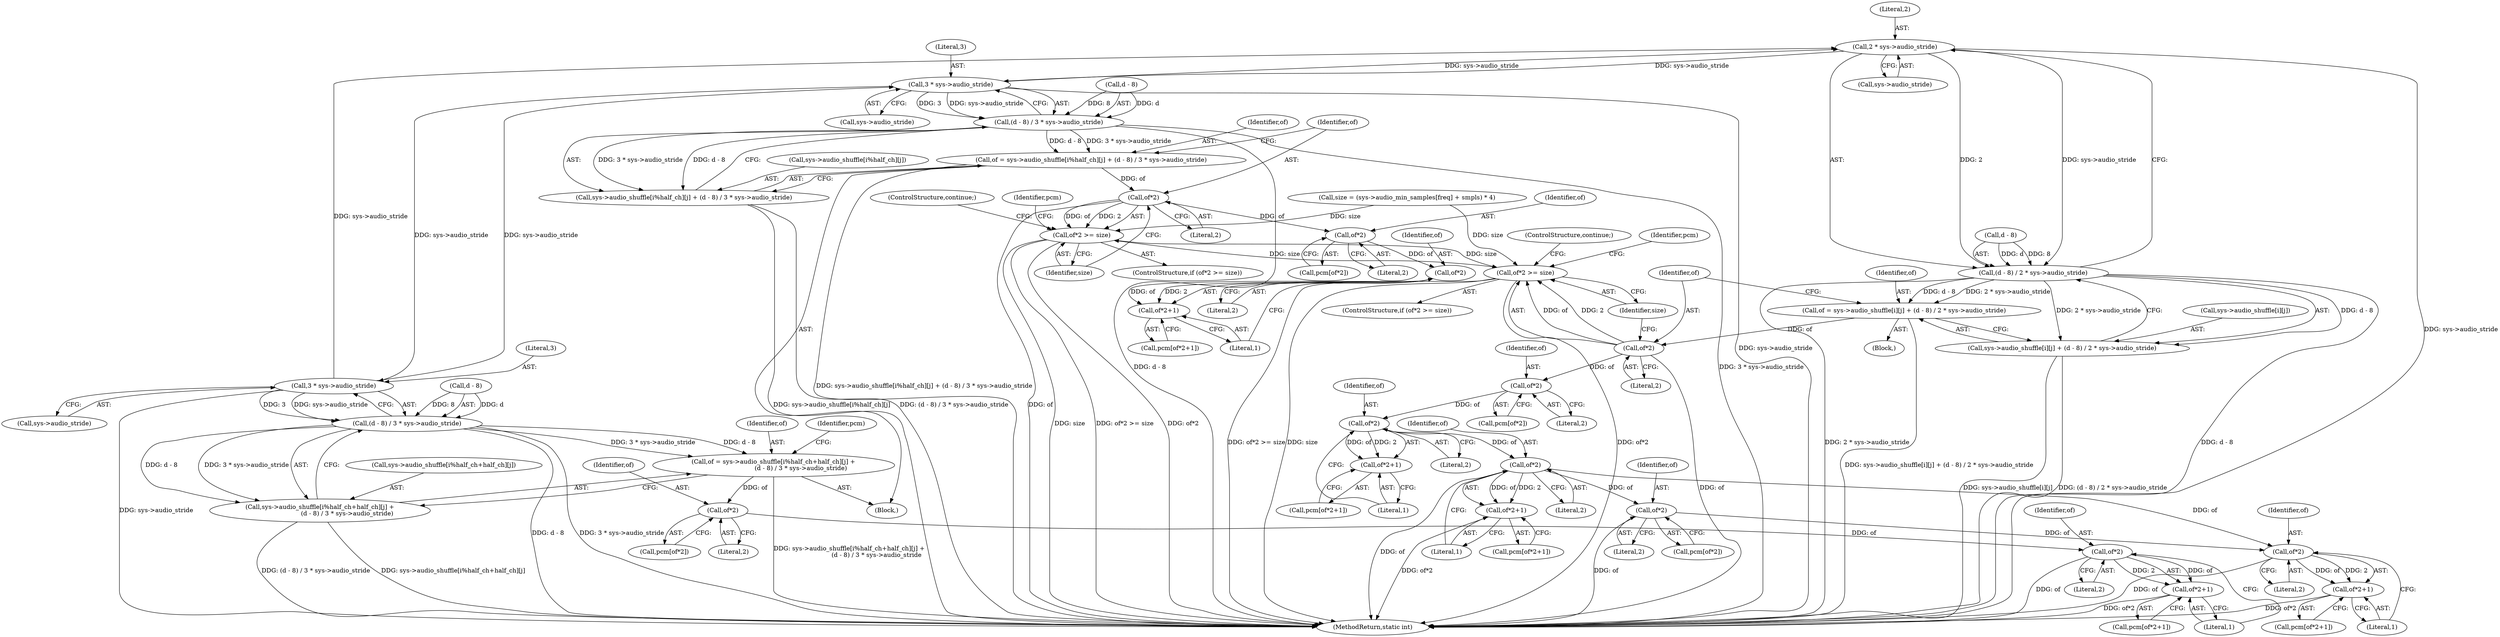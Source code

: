digraph "0_libav_2d1c0dea5f6b91bec7f5fa53ec050913d851e366@pointer" {
"1000297" [label="(Call,2 * sys->audio_stride)"];
"1000484" [label="(Call,3 * sys->audio_stride)"];
"1000434" [label="(Call,3 * sys->audio_stride)"];
"1000297" [label="(Call,2 * sys->audio_stride)"];
"1000293" [label="(Call,(d - 8) / 2 * sys->audio_stride)"];
"1000283" [label="(Call,of = sys->audio_shuffle[i][j] + (d - 8) / 2 * sys->audio_stride)"];
"1000304" [label="(Call,of*2)"];
"1000303" [label="(Call,of*2 >= size)"];
"1000440" [label="(Call,of*2 >= size)"];
"1000312" [label="(Call,of*2)"];
"1000324" [label="(Call,of*2)"];
"1000323" [label="(Call,of*2+1)"];
"1000337" [label="(Call,of*2)"];
"1000336" [label="(Call,of*2+1)"];
"1000345" [label="(Call,of*2)"];
"1000353" [label="(Call,of*2)"];
"1000352" [label="(Call,of*2+1)"];
"1000285" [label="(Call,sys->audio_shuffle[i][j] + (d - 8) / 2 * sys->audio_stride)"];
"1000430" [label="(Call,(d - 8) / 3 * sys->audio_stride)"];
"1000418" [label="(Call,of = sys->audio_shuffle[i%half_ch][j] + (d - 8) / 3 * sys->audio_stride)"];
"1000441" [label="(Call,of*2)"];
"1000449" [label="(Call,of*2)"];
"1000459" [label="(Call,of*2)"];
"1000458" [label="(Call,of*2+1)"];
"1000420" [label="(Call,sys->audio_shuffle[i%half_ch][j] + (d - 8) / 3 * sys->audio_stride)"];
"1000480" [label="(Call,(d - 8) / 3 * sys->audio_stride)"];
"1000466" [label="(Call,of = sys->audio_shuffle[i%half_ch+half_ch][j] +\n                            (d - 8) / 3 * sys->audio_stride)"];
"1000492" [label="(Call,of*2)"];
"1000502" [label="(Call,of*2)"];
"1000501" [label="(Call,of*2+1)"];
"1000468" [label="(Call,sys->audio_shuffle[i%half_ch+half_ch][j] +\n                            (d - 8) / 3 * sys->audio_stride)"];
"1000182" [label="(Call,size = (sys->audio_min_samples[freq] + smpls) * 4)"];
"1000343" [label="(Call,pcm[of*2])"];
"1000282" [label="(Block,)"];
"1000325" [label="(Identifier,of)"];
"1000347" [label="(Literal,2)"];
"1000294" [label="(Call,d - 8)"];
"1000419" [label="(Identifier,of)"];
"1000303" [label="(Call,of*2 >= size)"];
"1000466" [label="(Call,of = sys->audio_shuffle[i%half_ch+half_ch][j] +\n                            (d - 8) / 3 * sys->audio_stride)"];
"1000458" [label="(Call,of*2+1)"];
"1000338" [label="(Identifier,of)"];
"1000447" [label="(Call,pcm[of*2])"];
"1000345" [label="(Call,of*2)"];
"1000468" [label="(Call,sys->audio_shuffle[i%half_ch+half_ch][j] +\n                            (d - 8) / 3 * sys->audio_stride)"];
"1000308" [label="(ControlStructure,continue;)"];
"1000481" [label="(Call,d - 8)"];
"1000450" [label="(Identifier,of)"];
"1000334" [label="(Call,pcm[of*2+1])"];
"1000491" [label="(Identifier,pcm)"];
"1000421" [label="(Call,sys->audio_shuffle[i%half_ch][j])"];
"1000501" [label="(Call,of*2+1)"];
"1000436" [label="(Call,sys->audio_stride)"];
"1000434" [label="(Call,3 * sys->audio_stride)"];
"1000337" [label="(Call,of*2)"];
"1000285" [label="(Call,sys->audio_shuffle[i][j] + (d - 8) / 2 * sys->audio_stride)"];
"1000462" [label="(Literal,1)"];
"1000311" [label="(Identifier,pcm)"];
"1000480" [label="(Call,(d - 8) / 3 * sys->audio_stride)"];
"1000340" [label="(Literal,1)"];
"1000442" [label="(Identifier,of)"];
"1000451" [label="(Literal,2)"];
"1000460" [label="(Identifier,of)"];
"1000492" [label="(Call,of*2)"];
"1000305" [label="(Identifier,of)"];
"1000521" [label="(MethodReturn,static int)"];
"1000503" [label="(Identifier,of)"];
"1000299" [label="(Call,sys->audio_stride)"];
"1000306" [label="(Literal,2)"];
"1000350" [label="(Call,pcm[of*2+1])"];
"1000467" [label="(Identifier,of)"];
"1000314" [label="(Literal,2)"];
"1000499" [label="(Call,pcm[of*2+1])"];
"1000494" [label="(Literal,2)"];
"1000485" [label="(Literal,3)"];
"1000420" [label="(Call,sys->audio_shuffle[i%half_ch][j] + (d - 8) / 3 * sys->audio_stride)"];
"1000323" [label="(Call,of*2+1)"];
"1000459" [label="(Call,of*2)"];
"1000469" [label="(Call,sys->audio_shuffle[i%half_ch+half_ch][j])"];
"1000310" [label="(Call,pcm[of*2])"];
"1000448" [label="(Identifier,pcm)"];
"1000461" [label="(Literal,2)"];
"1000286" [label="(Call,sys->audio_shuffle[i][j])"];
"1000346" [label="(Identifier,of)"];
"1000449" [label="(Call,of*2)"];
"1000307" [label="(Identifier,size)"];
"1000336" [label="(Call,of*2+1)"];
"1000486" [label="(Call,sys->audio_stride)"];
"1000418" [label="(Call,of = sys->audio_shuffle[i%half_ch][j] + (d - 8) / 3 * sys->audio_stride)"];
"1000352" [label="(Call,of*2+1)"];
"1000484" [label="(Call,3 * sys->audio_stride)"];
"1000356" [label="(Literal,1)"];
"1000293" [label="(Call,(d - 8) / 2 * sys->audio_stride)"];
"1000359" [label="(Block,)"];
"1000504" [label="(Literal,2)"];
"1000502" [label="(Call,of*2)"];
"1000441" [label="(Call,of*2)"];
"1000321" [label="(Call,pcm[of*2+1])"];
"1000505" [label="(Literal,1)"];
"1000444" [label="(Identifier,size)"];
"1000440" [label="(Call,of*2 >= size)"];
"1000312" [label="(Call,of*2)"];
"1000490" [label="(Call,pcm[of*2])"];
"1000445" [label="(ControlStructure,continue;)"];
"1000298" [label="(Literal,2)"];
"1000339" [label="(Literal,2)"];
"1000284" [label="(Identifier,of)"];
"1000304" [label="(Call,of*2)"];
"1000435" [label="(Literal,3)"];
"1000283" [label="(Call,of = sys->audio_shuffle[i][j] + (d - 8) / 2 * sys->audio_stride)"];
"1000327" [label="(Literal,1)"];
"1000324" [label="(Call,of*2)"];
"1000326" [label="(Literal,2)"];
"1000297" [label="(Call,2 * sys->audio_stride)"];
"1000493" [label="(Identifier,of)"];
"1000302" [label="(ControlStructure,if (of*2 >= size))"];
"1000354" [label="(Identifier,of)"];
"1000443" [label="(Literal,2)"];
"1000355" [label="(Literal,2)"];
"1000456" [label="(Call,pcm[of*2+1])"];
"1000431" [label="(Call,d - 8)"];
"1000313" [label="(Identifier,of)"];
"1000353" [label="(Call,of*2)"];
"1000430" [label="(Call,(d - 8) / 3 * sys->audio_stride)"];
"1000439" [label="(ControlStructure,if (of*2 >= size))"];
"1000297" -> "1000293"  [label="AST: "];
"1000297" -> "1000299"  [label="CFG: "];
"1000298" -> "1000297"  [label="AST: "];
"1000299" -> "1000297"  [label="AST: "];
"1000293" -> "1000297"  [label="CFG: "];
"1000297" -> "1000521"  [label="DDG: sys->audio_stride"];
"1000297" -> "1000293"  [label="DDG: 2"];
"1000297" -> "1000293"  [label="DDG: sys->audio_stride"];
"1000484" -> "1000297"  [label="DDG: sys->audio_stride"];
"1000434" -> "1000297"  [label="DDG: sys->audio_stride"];
"1000297" -> "1000434"  [label="DDG: sys->audio_stride"];
"1000484" -> "1000480"  [label="AST: "];
"1000484" -> "1000486"  [label="CFG: "];
"1000485" -> "1000484"  [label="AST: "];
"1000486" -> "1000484"  [label="AST: "];
"1000480" -> "1000484"  [label="CFG: "];
"1000484" -> "1000521"  [label="DDG: sys->audio_stride"];
"1000484" -> "1000434"  [label="DDG: sys->audio_stride"];
"1000484" -> "1000480"  [label="DDG: 3"];
"1000484" -> "1000480"  [label="DDG: sys->audio_stride"];
"1000434" -> "1000484"  [label="DDG: sys->audio_stride"];
"1000434" -> "1000430"  [label="AST: "];
"1000434" -> "1000436"  [label="CFG: "];
"1000435" -> "1000434"  [label="AST: "];
"1000436" -> "1000434"  [label="AST: "];
"1000430" -> "1000434"  [label="CFG: "];
"1000434" -> "1000521"  [label="DDG: sys->audio_stride"];
"1000434" -> "1000430"  [label="DDG: 3"];
"1000434" -> "1000430"  [label="DDG: sys->audio_stride"];
"1000293" -> "1000285"  [label="AST: "];
"1000294" -> "1000293"  [label="AST: "];
"1000285" -> "1000293"  [label="CFG: "];
"1000293" -> "1000521"  [label="DDG: d - 8"];
"1000293" -> "1000521"  [label="DDG: 2 * sys->audio_stride"];
"1000293" -> "1000283"  [label="DDG: d - 8"];
"1000293" -> "1000283"  [label="DDG: 2 * sys->audio_stride"];
"1000293" -> "1000285"  [label="DDG: d - 8"];
"1000293" -> "1000285"  [label="DDG: 2 * sys->audio_stride"];
"1000294" -> "1000293"  [label="DDG: d"];
"1000294" -> "1000293"  [label="DDG: 8"];
"1000283" -> "1000282"  [label="AST: "];
"1000283" -> "1000285"  [label="CFG: "];
"1000284" -> "1000283"  [label="AST: "];
"1000285" -> "1000283"  [label="AST: "];
"1000305" -> "1000283"  [label="CFG: "];
"1000283" -> "1000521"  [label="DDG: sys->audio_shuffle[i][j] + (d - 8) / 2 * sys->audio_stride"];
"1000283" -> "1000304"  [label="DDG: of"];
"1000304" -> "1000303"  [label="AST: "];
"1000304" -> "1000306"  [label="CFG: "];
"1000305" -> "1000304"  [label="AST: "];
"1000306" -> "1000304"  [label="AST: "];
"1000307" -> "1000304"  [label="CFG: "];
"1000304" -> "1000521"  [label="DDG: of"];
"1000304" -> "1000303"  [label="DDG: of"];
"1000304" -> "1000303"  [label="DDG: 2"];
"1000304" -> "1000312"  [label="DDG: of"];
"1000303" -> "1000302"  [label="AST: "];
"1000303" -> "1000307"  [label="CFG: "];
"1000307" -> "1000303"  [label="AST: "];
"1000308" -> "1000303"  [label="CFG: "];
"1000311" -> "1000303"  [label="CFG: "];
"1000303" -> "1000521"  [label="DDG: of*2"];
"1000303" -> "1000521"  [label="DDG: of*2 >= size"];
"1000303" -> "1000521"  [label="DDG: size"];
"1000182" -> "1000303"  [label="DDG: size"];
"1000440" -> "1000303"  [label="DDG: size"];
"1000303" -> "1000440"  [label="DDG: size"];
"1000440" -> "1000439"  [label="AST: "];
"1000440" -> "1000444"  [label="CFG: "];
"1000441" -> "1000440"  [label="AST: "];
"1000444" -> "1000440"  [label="AST: "];
"1000445" -> "1000440"  [label="CFG: "];
"1000448" -> "1000440"  [label="CFG: "];
"1000440" -> "1000521"  [label="DDG: of*2 >= size"];
"1000440" -> "1000521"  [label="DDG: of*2"];
"1000440" -> "1000521"  [label="DDG: size"];
"1000441" -> "1000440"  [label="DDG: of"];
"1000441" -> "1000440"  [label="DDG: 2"];
"1000182" -> "1000440"  [label="DDG: size"];
"1000312" -> "1000310"  [label="AST: "];
"1000312" -> "1000314"  [label="CFG: "];
"1000313" -> "1000312"  [label="AST: "];
"1000314" -> "1000312"  [label="AST: "];
"1000310" -> "1000312"  [label="CFG: "];
"1000312" -> "1000324"  [label="DDG: of"];
"1000324" -> "1000323"  [label="AST: "];
"1000324" -> "1000326"  [label="CFG: "];
"1000325" -> "1000324"  [label="AST: "];
"1000326" -> "1000324"  [label="AST: "];
"1000327" -> "1000324"  [label="CFG: "];
"1000324" -> "1000323"  [label="DDG: of"];
"1000324" -> "1000323"  [label="DDG: 2"];
"1000324" -> "1000337"  [label="DDG: of"];
"1000323" -> "1000321"  [label="AST: "];
"1000323" -> "1000327"  [label="CFG: "];
"1000327" -> "1000323"  [label="AST: "];
"1000321" -> "1000323"  [label="CFG: "];
"1000337" -> "1000336"  [label="AST: "];
"1000337" -> "1000339"  [label="CFG: "];
"1000338" -> "1000337"  [label="AST: "];
"1000339" -> "1000337"  [label="AST: "];
"1000340" -> "1000337"  [label="CFG: "];
"1000337" -> "1000521"  [label="DDG: of"];
"1000337" -> "1000336"  [label="DDG: of"];
"1000337" -> "1000336"  [label="DDG: 2"];
"1000337" -> "1000345"  [label="DDG: of"];
"1000337" -> "1000353"  [label="DDG: of"];
"1000336" -> "1000334"  [label="AST: "];
"1000336" -> "1000340"  [label="CFG: "];
"1000340" -> "1000336"  [label="AST: "];
"1000334" -> "1000336"  [label="CFG: "];
"1000336" -> "1000521"  [label="DDG: of*2"];
"1000345" -> "1000343"  [label="AST: "];
"1000345" -> "1000347"  [label="CFG: "];
"1000346" -> "1000345"  [label="AST: "];
"1000347" -> "1000345"  [label="AST: "];
"1000343" -> "1000345"  [label="CFG: "];
"1000345" -> "1000521"  [label="DDG: of"];
"1000345" -> "1000353"  [label="DDG: of"];
"1000353" -> "1000352"  [label="AST: "];
"1000353" -> "1000355"  [label="CFG: "];
"1000354" -> "1000353"  [label="AST: "];
"1000355" -> "1000353"  [label="AST: "];
"1000356" -> "1000353"  [label="CFG: "];
"1000353" -> "1000521"  [label="DDG: of"];
"1000353" -> "1000352"  [label="DDG: of"];
"1000353" -> "1000352"  [label="DDG: 2"];
"1000352" -> "1000350"  [label="AST: "];
"1000352" -> "1000356"  [label="CFG: "];
"1000356" -> "1000352"  [label="AST: "];
"1000350" -> "1000352"  [label="CFG: "];
"1000352" -> "1000521"  [label="DDG: of*2"];
"1000286" -> "1000285"  [label="AST: "];
"1000285" -> "1000521"  [label="DDG: sys->audio_shuffle[i][j]"];
"1000285" -> "1000521"  [label="DDG: (d - 8) / 2 * sys->audio_stride"];
"1000430" -> "1000420"  [label="AST: "];
"1000431" -> "1000430"  [label="AST: "];
"1000420" -> "1000430"  [label="CFG: "];
"1000430" -> "1000521"  [label="DDG: 3 * sys->audio_stride"];
"1000430" -> "1000521"  [label="DDG: d - 8"];
"1000430" -> "1000418"  [label="DDG: d - 8"];
"1000430" -> "1000418"  [label="DDG: 3 * sys->audio_stride"];
"1000430" -> "1000420"  [label="DDG: d - 8"];
"1000430" -> "1000420"  [label="DDG: 3 * sys->audio_stride"];
"1000431" -> "1000430"  [label="DDG: d"];
"1000431" -> "1000430"  [label="DDG: 8"];
"1000418" -> "1000359"  [label="AST: "];
"1000418" -> "1000420"  [label="CFG: "];
"1000419" -> "1000418"  [label="AST: "];
"1000420" -> "1000418"  [label="AST: "];
"1000442" -> "1000418"  [label="CFG: "];
"1000418" -> "1000521"  [label="DDG: sys->audio_shuffle[i%half_ch][j] + (d - 8) / 3 * sys->audio_stride"];
"1000418" -> "1000441"  [label="DDG: of"];
"1000441" -> "1000443"  [label="CFG: "];
"1000442" -> "1000441"  [label="AST: "];
"1000443" -> "1000441"  [label="AST: "];
"1000444" -> "1000441"  [label="CFG: "];
"1000441" -> "1000521"  [label="DDG: of"];
"1000441" -> "1000449"  [label="DDG: of"];
"1000449" -> "1000447"  [label="AST: "];
"1000449" -> "1000451"  [label="CFG: "];
"1000450" -> "1000449"  [label="AST: "];
"1000451" -> "1000449"  [label="AST: "];
"1000447" -> "1000449"  [label="CFG: "];
"1000449" -> "1000459"  [label="DDG: of"];
"1000459" -> "1000458"  [label="AST: "];
"1000459" -> "1000461"  [label="CFG: "];
"1000460" -> "1000459"  [label="AST: "];
"1000461" -> "1000459"  [label="AST: "];
"1000462" -> "1000459"  [label="CFG: "];
"1000459" -> "1000458"  [label="DDG: of"];
"1000459" -> "1000458"  [label="DDG: 2"];
"1000458" -> "1000456"  [label="AST: "];
"1000458" -> "1000462"  [label="CFG: "];
"1000462" -> "1000458"  [label="AST: "];
"1000456" -> "1000458"  [label="CFG: "];
"1000421" -> "1000420"  [label="AST: "];
"1000420" -> "1000521"  [label="DDG: sys->audio_shuffle[i%half_ch][j]"];
"1000420" -> "1000521"  [label="DDG: (d - 8) / 3 * sys->audio_stride"];
"1000480" -> "1000468"  [label="AST: "];
"1000481" -> "1000480"  [label="AST: "];
"1000468" -> "1000480"  [label="CFG: "];
"1000480" -> "1000521"  [label="DDG: d - 8"];
"1000480" -> "1000521"  [label="DDG: 3 * sys->audio_stride"];
"1000480" -> "1000466"  [label="DDG: d - 8"];
"1000480" -> "1000466"  [label="DDG: 3 * sys->audio_stride"];
"1000480" -> "1000468"  [label="DDG: d - 8"];
"1000480" -> "1000468"  [label="DDG: 3 * sys->audio_stride"];
"1000481" -> "1000480"  [label="DDG: d"];
"1000481" -> "1000480"  [label="DDG: 8"];
"1000466" -> "1000359"  [label="AST: "];
"1000466" -> "1000468"  [label="CFG: "];
"1000467" -> "1000466"  [label="AST: "];
"1000468" -> "1000466"  [label="AST: "];
"1000491" -> "1000466"  [label="CFG: "];
"1000466" -> "1000521"  [label="DDG: sys->audio_shuffle[i%half_ch+half_ch][j] +\n                            (d - 8) / 3 * sys->audio_stride"];
"1000466" -> "1000492"  [label="DDG: of"];
"1000492" -> "1000490"  [label="AST: "];
"1000492" -> "1000494"  [label="CFG: "];
"1000493" -> "1000492"  [label="AST: "];
"1000494" -> "1000492"  [label="AST: "];
"1000490" -> "1000492"  [label="CFG: "];
"1000492" -> "1000502"  [label="DDG: of"];
"1000502" -> "1000501"  [label="AST: "];
"1000502" -> "1000504"  [label="CFG: "];
"1000503" -> "1000502"  [label="AST: "];
"1000504" -> "1000502"  [label="AST: "];
"1000505" -> "1000502"  [label="CFG: "];
"1000502" -> "1000521"  [label="DDG: of"];
"1000502" -> "1000501"  [label="DDG: of"];
"1000502" -> "1000501"  [label="DDG: 2"];
"1000501" -> "1000499"  [label="AST: "];
"1000501" -> "1000505"  [label="CFG: "];
"1000505" -> "1000501"  [label="AST: "];
"1000499" -> "1000501"  [label="CFG: "];
"1000501" -> "1000521"  [label="DDG: of*2"];
"1000469" -> "1000468"  [label="AST: "];
"1000468" -> "1000521"  [label="DDG: sys->audio_shuffle[i%half_ch+half_ch][j]"];
"1000468" -> "1000521"  [label="DDG: (d - 8) / 3 * sys->audio_stride"];
}
